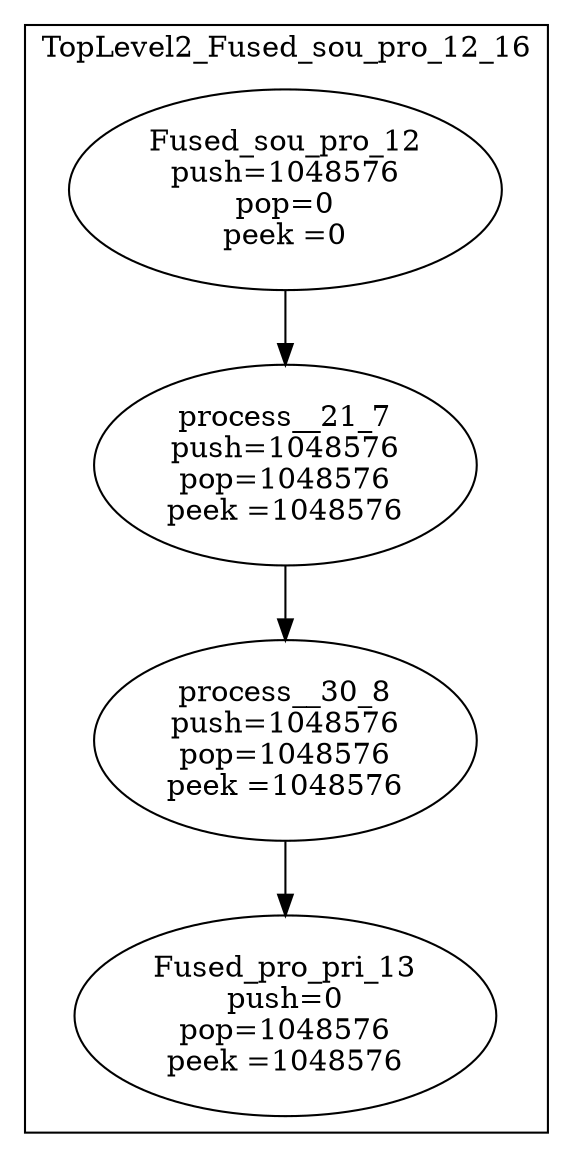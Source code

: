 digraph streamit {
subgraph cluster_node1 {
 label="TopLevel2_Fused_sou_pro_12_16";
node2 [ label="Fused_sou_pro_12\npush=1048576\npop=0\npeek =0" ]
node3 [ label="process__21_7\npush=1048576\npop=1048576\npeek =1048576" ]
node2 -> node3
node4 [ label="process__30_8\npush=1048576\npop=1048576\npeek =1048576" ]
node3 -> node4
node5 [ label="Fused_pro_pri_13\npush=0\npop=1048576\npeek =1048576" ]
node4 -> node5
}
}
